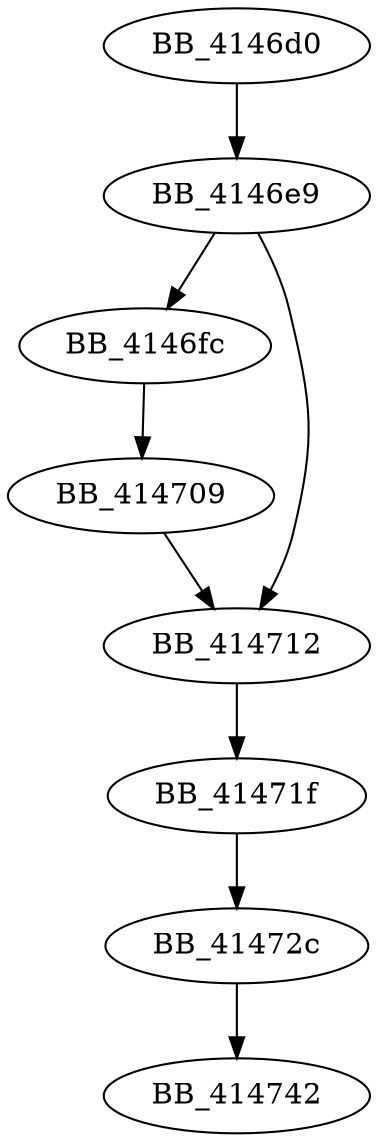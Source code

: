 DiGraph sub_4146D0{
BB_4146d0->BB_4146e9
BB_4146e9->BB_4146fc
BB_4146e9->BB_414712
BB_4146fc->BB_414709
BB_414709->BB_414712
BB_414712->BB_41471f
BB_41471f->BB_41472c
BB_41472c->BB_414742
}
